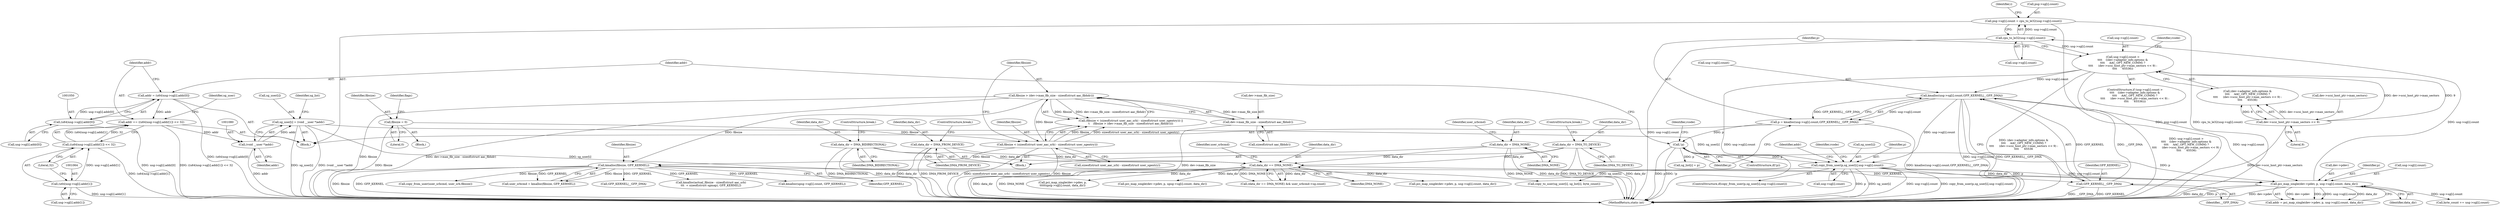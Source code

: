 digraph "0_linux_b4789b8e6be3151a955ade74872822f30e8cd914@array" {
"1001150" [label="(Call,psg->sg[i].count = cpu_to_le32(usg->sg[i].count))"];
"1001158" [label="(Call,cpu_to_le32(usg->sg[i].count))"];
"1001116" [label="(Call,pci_map_single(dev->pdev, p, usg->sg[i].count, data_dir))"];
"1001096" [label="(Call,copy_from_user(p,sg_user[i],usg->sg[i].count))"];
"1001039" [label="(Call,!p)"];
"1001025" [label="(Call,p = kmalloc(usg->sg[i].count,GFP_KERNEL|__GFP_DMA))"];
"1001027" [label="(Call,kmalloc(usg->sg[i].count,GFP_KERNEL|__GFP_DMA))"];
"1000995" [label="(Call,usg->sg[i].count >\n\t\t\t\t    ((dev->adapter_info.options &\n\t\t\t\t     AAC_OPT_NEW_COMM) ?\n\t\t\t\t      (dev->scsi_host_ptr->max_sectors << 9) :\n\t\t\t\t      65536))"];
"1001011" [label="(Call,dev->scsi_host_ptr->max_sectors << 9)"];
"1001035" [label="(Call,GFP_KERNEL|__GFP_DMA)"];
"1000254" [label="(Call,kmalloc(fibsize, GFP_KERNEL))"];
"1000238" [label="(Call,fibsize > (dev->max_fib_size - sizeof(struct aac_fibhdr)))"];
"1000231" [label="(Call,fibsize < (sizeof(struct user_aac_srb) - sizeof(struct user_sgentry)))"];
"1000136" [label="(Call,fibsize = 0)"];
"1000240" [label="(Call,dev->max_fib_size - sizeof(struct aac_fibhdr))"];
"1001075" [label="(Call,sg_user[i] = (void __user *)addr)"];
"1001079" [label="(Call,(void __user *)addr)"];
"1001060" [label="(Call,addr += ((u64)usg->sg[i].addr[1]) << 32)"];
"1001062" [label="(Call,((u64)usg->sg[i].addr[1]) << 32)"];
"1001063" [label="(Call,(u64)usg->sg[i].addr[1])"];
"1001047" [label="(Call,addr = (u64)usg->sg[i].addr[0])"];
"1001049" [label="(Call,(u64)usg->sg[i].addr[0])"];
"1000446" [label="(Call,data_dir == DMA_NONE)"];
"1000363" [label="(Call,data_dir = DMA_TO_DEVICE)"];
"1000367" [label="(Call,data_dir = DMA_BIDIRECTIONAL)"];
"1000372" [label="(Call,data_dir = DMA_FROM_DEVICE)"];
"1000377" [label="(Call,data_dir = DMA_NONE)"];
"1000363" [label="(Call,data_dir = DMA_TO_DEVICE)"];
"1000230" [label="(Call,(fibsize < (sizeof(struct user_aac_srb) - sizeof(struct user_sgentry))) ||\n\t    (fibsize > (dev->max_fib_size - sizeof(struct aac_fibhdr))))"];
"1001027" [label="(Call,kmalloc(usg->sg[i].count,GFP_KERNEL|__GFP_DMA))"];
"1000374" [label="(Identifier,DMA_FROM_DEVICE)"];
"1000994" [label="(ControlStructure,if (usg->sg[i].count >\n\t\t\t\t    ((dev->adapter_info.options &\n\t\t\t\t     AAC_OPT_NEW_COMM) ?\n\t\t\t\t      (dev->scsi_host_ptr->max_sectors << 9) :\n\t\t\t\t      65536)))"];
"1000370" [label="(ControlStructure,break;)"];
"1000232" [label="(Identifier,fibsize)"];
"1001039" [label="(Call,!p)"];
"1001063" [label="(Call,(u64)usg->sg[i].addr[1])"];
"1001011" [label="(Call,dev->scsi_host_ptr->max_sectors << 9)"];
"1000256" [label="(Identifier,GFP_KERNEL)"];
"1000141" [label="(Identifier,flags)"];
"1000267" [label="(Call,copy_from_user(user_srbcmd, user_srb,fibsize))"];
"1001065" [label="(Call,usg->sg[i].addr[1])"];
"1000377" [label="(Call,data_dir = DMA_NONE)"];
"1000373" [label="(Identifier,data_dir)"];
"1000375" [label="(ControlStructure,break;)"];
"1000252" [label="(Call,user_srbcmd = kmalloc(fibsize, GFP_KERNEL))"];
"1001115" [label="(Identifier,addr)"];
"1000990" [label="(Identifier,i)"];
"1001076" [label="(Call,sg_user[i])"];
"1001037" [label="(Identifier,__GFP_DMA)"];
"1000451" [label="(Identifier,user_srbcmd)"];
"1000384" [label="(Identifier,user_srbcmd)"];
"1000241" [label="(Call,dev->max_fib_size)"];
"1001110" [label="(Identifier,rcode)"];
"1000445" [label="(Call,(data_dir == DMA_NONE) && user_srbcmd->sg.count)"];
"1000553" [label="(Call,GFP_KERNEL|__GFP_DMA)"];
"1000137" [label="(Identifier,fibsize)"];
"1000231" [label="(Call,fibsize < (sizeof(struct user_aac_srb) - sizeof(struct user_sgentry)))"];
"1000239" [label="(Identifier,fibsize)"];
"1001151" [label="(Call,psg->sg[i].count)"];
"1000448" [label="(Identifier,DMA_NONE)"];
"1001117" [label="(Call,dev->pdev)"];
"1001047" [label="(Call,addr = (u64)usg->sg[i].addr[0])"];
"1001098" [label="(Call,sg_user[i])"];
"1000996" [label="(Call,usg->sg[i].count)"];
"1001021" [label="(Identifier,rcode)"];
"1001095" [label="(ControlStructure,if(copy_from_user(p,sg_user[i],usg->sg[i].count)))"];
"1000255" [label="(Identifier,fibsize)"];
"1001038" [label="(ControlStructure,if(!p))"];
"1000372" [label="(Call,data_dir = DMA_FROM_DEVICE)"];
"1000860" [label="(Call,pci_map_single(dev->pdev, p, usg->sg[i].count, data_dir))"];
"1001048" [label="(Identifier,addr)"];
"1001036" [label="(Identifier,GFP_KERNEL)"];
"1001062" [label="(Call,((u64)usg->sg[i].addr[1]) << 32)"];
"1001040" [label="(Identifier,p)"];
"1001079" [label="(Call,(void __user *)addr)"];
"1000367" [label="(Call,data_dir = DMA_BIDIRECTIONAL)"];
"1000240" [label="(Call,dev->max_fib_size - sizeof(struct aac_fibhdr))"];
"1001012" [label="(Call,dev->scsi_host_ptr->max_sectors)"];
"1000707" [label="(Call,kmalloc(actual_fibsize - sizeof(struct aac_srb)\n\t\t\t  + sizeof(struct sgmap), GFP_KERNEL))"];
"1001114" [label="(Call,addr = pci_map_single(dev->pdev, p, usg->sg[i].count, data_dir))"];
"1000369" [label="(Identifier,DMA_BIDIRECTIONAL)"];
"1001215" [label="(Call,kmalloc(upsg->sg[i].count, GFP_KERNEL))"];
"1001035" [label="(Call,GFP_KERNEL|__GFP_DMA)"];
"1000368" [label="(Identifier,data_dir)"];
"1001049" [label="(Call,(u64)usg->sg[i].addr[0])"];
"1001097" [label="(Identifier,p)"];
"1001003" [label="(Call,(dev->adapter_info.options &\n\t\t\t\t     AAC_OPT_NEW_COMM) ?\n\t\t\t\t      (dev->scsi_host_ptr->max_sectors << 9) :\n\t\t\t\t      65536)"];
"1000379" [label="(Identifier,DMA_NONE)"];
"1000361" [label="(Block,)"];
"1000244" [label="(Call,sizeof(struct aac_fibhdr))"];
"1000233" [label="(Call,sizeof(struct user_aac_srb) - sizeof(struct user_sgentry))"];
"1001150" [label="(Call,psg->sg[i].count = cpu_to_le32(usg->sg[i].count))"];
"1001158" [label="(Call,cpu_to_le32(usg->sg[i].count))"];
"1001060" [label="(Call,addr += ((u64)usg->sg[i].addr[1]) << 32)"];
"1000447" [label="(Identifier,data_dir)"];
"1001282" [label="(Call,pci_map_single(dev->pdev, p,\n\t\t\t\t\tupsg->sg[i].count, data_dir))"];
"1000378" [label="(Identifier,data_dir)"];
"1001025" [label="(Call,p = kmalloc(usg->sg[i].count,GFP_KERNEL|__GFP_DMA))"];
"1000446" [label="(Call,data_dir == DMA_NONE)"];
"1001051" [label="(Call,usg->sg[i].addr[0])"];
"1001028" [label="(Call,usg->sg[i].count)"];
"1001101" [label="(Call,usg->sg[i].count)"];
"1000238" [label="(Call,fibsize > (dev->max_fib_size - sizeof(struct aac_fibhdr)))"];
"1001159" [label="(Call,usg->sg[i].count)"];
"1001096" [label="(Call,copy_from_user(p,sg_user[i],usg->sg[i].count))"];
"1001017" [label="(Literal,9)"];
"1001081" [label="(Identifier,addr)"];
"1001084" [label="(Identifier,sg_list)"];
"1001074" [label="(Literal,32)"];
"1000136" [label="(Call,fibsize = 0)"];
"1001082" [label="(Call,sg_list[i] = p)"];
"1001075" [label="(Call,sg_user[i] = (void __user *)addr)"];
"1000118" [label="(Block,)"];
"1001424" [label="(Call,copy_to_user(sg_user[i], sg_list[i], byte_count))"];
"1000138" [label="(Literal,0)"];
"1001061" [label="(Identifier,addr)"];
"1000636" [label="(Call,pci_map_single(dev->pdev, p, upsg->sg[i].count, data_dir))"];
"1001120" [label="(Identifier,p)"];
"1001128" [label="(Identifier,data_dir)"];
"1001077" [label="(Identifier,sg_user)"];
"1000364" [label="(Identifier,data_dir)"];
"1001485" [label="(MethodReturn,static int)"];
"1000366" [label="(ControlStructure,break;)"];
"1001141" [label="(Call,byte_count += usg->sg[i].count)"];
"1001121" [label="(Call,usg->sg[i].count)"];
"1000254" [label="(Call,kmalloc(fibsize, GFP_KERNEL))"];
"1000365" [label="(Identifier,DMA_TO_DEVICE)"];
"1001043" [label="(Identifier,rcode)"];
"1000991" [label="(Block,)"];
"1000995" [label="(Call,usg->sg[i].count >\n\t\t\t\t    ((dev->adapter_info.options &\n\t\t\t\t     AAC_OPT_NEW_COMM) ?\n\t\t\t\t      (dev->scsi_host_ptr->max_sectors << 9) :\n\t\t\t\t      65536))"];
"1001026" [label="(Identifier,p)"];
"1001116" [label="(Call,pci_map_single(dev->pdev, p, usg->sg[i].count, data_dir))"];
"1001150" -> "1000991"  [label="AST: "];
"1001150" -> "1001158"  [label="CFG: "];
"1001151" -> "1001150"  [label="AST: "];
"1001158" -> "1001150"  [label="AST: "];
"1000990" -> "1001150"  [label="CFG: "];
"1001150" -> "1001485"  [label="DDG: psg->sg[i].count"];
"1001150" -> "1001485"  [label="DDG: cpu_to_le32(usg->sg[i].count)"];
"1001158" -> "1001150"  [label="DDG: usg->sg[i].count"];
"1001158" -> "1001159"  [label="CFG: "];
"1001159" -> "1001158"  [label="AST: "];
"1001158" -> "1001485"  [label="DDG: usg->sg[i].count"];
"1001158" -> "1000995"  [label="DDG: usg->sg[i].count"];
"1001116" -> "1001158"  [label="DDG: usg->sg[i].count"];
"1001116" -> "1001114"  [label="AST: "];
"1001116" -> "1001128"  [label="CFG: "];
"1001117" -> "1001116"  [label="AST: "];
"1001120" -> "1001116"  [label="AST: "];
"1001121" -> "1001116"  [label="AST: "];
"1001128" -> "1001116"  [label="AST: "];
"1001114" -> "1001116"  [label="CFG: "];
"1001116" -> "1001485"  [label="DDG: data_dir"];
"1001116" -> "1001485"  [label="DDG: p"];
"1001116" -> "1001485"  [label="DDG: dev->pdev"];
"1001116" -> "1001114"  [label="DDG: dev->pdev"];
"1001116" -> "1001114"  [label="DDG: p"];
"1001116" -> "1001114"  [label="DDG: usg->sg[i].count"];
"1001116" -> "1001114"  [label="DDG: data_dir"];
"1001096" -> "1001116"  [label="DDG: p"];
"1001096" -> "1001116"  [label="DDG: usg->sg[i].count"];
"1001039" -> "1001116"  [label="DDG: p"];
"1001027" -> "1001116"  [label="DDG: usg->sg[i].count"];
"1000446" -> "1001116"  [label="DDG: data_dir"];
"1001116" -> "1001141"  [label="DDG: usg->sg[i].count"];
"1001096" -> "1001095"  [label="AST: "];
"1001096" -> "1001101"  [label="CFG: "];
"1001097" -> "1001096"  [label="AST: "];
"1001098" -> "1001096"  [label="AST: "];
"1001101" -> "1001096"  [label="AST: "];
"1001110" -> "1001096"  [label="CFG: "];
"1001115" -> "1001096"  [label="CFG: "];
"1001096" -> "1001485"  [label="DDG: p"];
"1001096" -> "1001485"  [label="DDG: sg_user[i]"];
"1001096" -> "1001485"  [label="DDG: usg->sg[i].count"];
"1001096" -> "1001485"  [label="DDG: copy_from_user(p,sg_user[i],usg->sg[i].count)"];
"1001039" -> "1001096"  [label="DDG: p"];
"1001075" -> "1001096"  [label="DDG: sg_user[i]"];
"1001027" -> "1001096"  [label="DDG: usg->sg[i].count"];
"1001096" -> "1001424"  [label="DDG: sg_user[i]"];
"1001039" -> "1001038"  [label="AST: "];
"1001039" -> "1001040"  [label="CFG: "];
"1001040" -> "1001039"  [label="AST: "];
"1001043" -> "1001039"  [label="CFG: "];
"1001048" -> "1001039"  [label="CFG: "];
"1001039" -> "1001485"  [label="DDG: p"];
"1001039" -> "1001485"  [label="DDG: !p"];
"1001025" -> "1001039"  [label="DDG: p"];
"1001039" -> "1001082"  [label="DDG: p"];
"1001025" -> "1000991"  [label="AST: "];
"1001025" -> "1001027"  [label="CFG: "];
"1001026" -> "1001025"  [label="AST: "];
"1001027" -> "1001025"  [label="AST: "];
"1001040" -> "1001025"  [label="CFG: "];
"1001025" -> "1001485"  [label="DDG: kmalloc(usg->sg[i].count,GFP_KERNEL|__GFP_DMA)"];
"1001027" -> "1001025"  [label="DDG: usg->sg[i].count"];
"1001027" -> "1001025"  [label="DDG: GFP_KERNEL|__GFP_DMA"];
"1001027" -> "1001035"  [label="CFG: "];
"1001028" -> "1001027"  [label="AST: "];
"1001035" -> "1001027"  [label="AST: "];
"1001027" -> "1001485"  [label="DDG: usg->sg[i].count"];
"1001027" -> "1001485"  [label="DDG: GFP_KERNEL|__GFP_DMA"];
"1000995" -> "1001027"  [label="DDG: usg->sg[i].count"];
"1001035" -> "1001027"  [label="DDG: GFP_KERNEL"];
"1001035" -> "1001027"  [label="DDG: __GFP_DMA"];
"1000995" -> "1000994"  [label="AST: "];
"1000995" -> "1001003"  [label="CFG: "];
"1000996" -> "1000995"  [label="AST: "];
"1001003" -> "1000995"  [label="AST: "];
"1001021" -> "1000995"  [label="CFG: "];
"1001026" -> "1000995"  [label="CFG: "];
"1000995" -> "1001485"  [label="DDG: usg->sg[i].count"];
"1000995" -> "1001485"  [label="DDG: (dev->adapter_info.options &\n\t\t\t\t     AAC_OPT_NEW_COMM) ?\n\t\t\t\t      (dev->scsi_host_ptr->max_sectors << 9) :\n\t\t\t\t      65536"];
"1000995" -> "1001485"  [label="DDG: usg->sg[i].count >\n\t\t\t\t    ((dev->adapter_info.options &\n\t\t\t\t     AAC_OPT_NEW_COMM) ?\n\t\t\t\t      (dev->scsi_host_ptr->max_sectors << 9) :\n\t\t\t\t      65536)"];
"1001011" -> "1000995"  [label="DDG: dev->scsi_host_ptr->max_sectors"];
"1001011" -> "1000995"  [label="DDG: 9"];
"1001011" -> "1001003"  [label="AST: "];
"1001011" -> "1001017"  [label="CFG: "];
"1001012" -> "1001011"  [label="AST: "];
"1001017" -> "1001011"  [label="AST: "];
"1001003" -> "1001011"  [label="CFG: "];
"1001011" -> "1001485"  [label="DDG: dev->scsi_host_ptr->max_sectors"];
"1001011" -> "1001003"  [label="DDG: dev->scsi_host_ptr->max_sectors"];
"1001011" -> "1001003"  [label="DDG: 9"];
"1001035" -> "1001037"  [label="CFG: "];
"1001036" -> "1001035"  [label="AST: "];
"1001037" -> "1001035"  [label="AST: "];
"1001035" -> "1001485"  [label="DDG: GFP_KERNEL"];
"1001035" -> "1001485"  [label="DDG: __GFP_DMA"];
"1000254" -> "1001035"  [label="DDG: GFP_KERNEL"];
"1000254" -> "1000252"  [label="AST: "];
"1000254" -> "1000256"  [label="CFG: "];
"1000255" -> "1000254"  [label="AST: "];
"1000256" -> "1000254"  [label="AST: "];
"1000252" -> "1000254"  [label="CFG: "];
"1000254" -> "1001485"  [label="DDG: fibsize"];
"1000254" -> "1001485"  [label="DDG: GFP_KERNEL"];
"1000254" -> "1000252"  [label="DDG: fibsize"];
"1000254" -> "1000252"  [label="DDG: GFP_KERNEL"];
"1000238" -> "1000254"  [label="DDG: fibsize"];
"1000231" -> "1000254"  [label="DDG: fibsize"];
"1000254" -> "1000267"  [label="DDG: fibsize"];
"1000254" -> "1000553"  [label="DDG: GFP_KERNEL"];
"1000254" -> "1000707"  [label="DDG: GFP_KERNEL"];
"1000254" -> "1001215"  [label="DDG: GFP_KERNEL"];
"1000238" -> "1000230"  [label="AST: "];
"1000238" -> "1000240"  [label="CFG: "];
"1000239" -> "1000238"  [label="AST: "];
"1000240" -> "1000238"  [label="AST: "];
"1000230" -> "1000238"  [label="CFG: "];
"1000238" -> "1001485"  [label="DDG: fibsize"];
"1000238" -> "1001485"  [label="DDG: dev->max_fib_size - sizeof(struct aac_fibhdr)"];
"1000238" -> "1000230"  [label="DDG: fibsize"];
"1000238" -> "1000230"  [label="DDG: dev->max_fib_size - sizeof(struct aac_fibhdr)"];
"1000231" -> "1000238"  [label="DDG: fibsize"];
"1000240" -> "1000238"  [label="DDG: dev->max_fib_size"];
"1000231" -> "1000230"  [label="AST: "];
"1000231" -> "1000233"  [label="CFG: "];
"1000232" -> "1000231"  [label="AST: "];
"1000233" -> "1000231"  [label="AST: "];
"1000239" -> "1000231"  [label="CFG: "];
"1000230" -> "1000231"  [label="CFG: "];
"1000231" -> "1001485"  [label="DDG: sizeof(struct user_aac_srb) - sizeof(struct user_sgentry)"];
"1000231" -> "1001485"  [label="DDG: fibsize"];
"1000231" -> "1000230"  [label="DDG: fibsize"];
"1000231" -> "1000230"  [label="DDG: sizeof(struct user_aac_srb) - sizeof(struct user_sgentry)"];
"1000136" -> "1000231"  [label="DDG: fibsize"];
"1000136" -> "1000118"  [label="AST: "];
"1000136" -> "1000138"  [label="CFG: "];
"1000137" -> "1000136"  [label="AST: "];
"1000138" -> "1000136"  [label="AST: "];
"1000141" -> "1000136"  [label="CFG: "];
"1000136" -> "1001485"  [label="DDG: fibsize"];
"1000240" -> "1000244"  [label="CFG: "];
"1000241" -> "1000240"  [label="AST: "];
"1000244" -> "1000240"  [label="AST: "];
"1000240" -> "1001485"  [label="DDG: dev->max_fib_size"];
"1001075" -> "1000991"  [label="AST: "];
"1001075" -> "1001079"  [label="CFG: "];
"1001076" -> "1001075"  [label="AST: "];
"1001079" -> "1001075"  [label="AST: "];
"1001084" -> "1001075"  [label="CFG: "];
"1001075" -> "1001485"  [label="DDG: sg_user[i]"];
"1001075" -> "1001485"  [label="DDG: (void __user *)addr"];
"1001079" -> "1001075"  [label="DDG: addr"];
"1001075" -> "1001424"  [label="DDG: sg_user[i]"];
"1001079" -> "1001081"  [label="CFG: "];
"1001080" -> "1001079"  [label="AST: "];
"1001081" -> "1001079"  [label="AST: "];
"1001079" -> "1001485"  [label="DDG: addr"];
"1001060" -> "1001079"  [label="DDG: addr"];
"1001060" -> "1000991"  [label="AST: "];
"1001060" -> "1001062"  [label="CFG: "];
"1001061" -> "1001060"  [label="AST: "];
"1001062" -> "1001060"  [label="AST: "];
"1001077" -> "1001060"  [label="CFG: "];
"1001060" -> "1001485"  [label="DDG: ((u64)usg->sg[i].addr[1]) << 32"];
"1001062" -> "1001060"  [label="DDG: (u64)usg->sg[i].addr[1]"];
"1001062" -> "1001060"  [label="DDG: 32"];
"1001047" -> "1001060"  [label="DDG: addr"];
"1001062" -> "1001074"  [label="CFG: "];
"1001063" -> "1001062"  [label="AST: "];
"1001074" -> "1001062"  [label="AST: "];
"1001062" -> "1001485"  [label="DDG: (u64)usg->sg[i].addr[1]"];
"1001063" -> "1001062"  [label="DDG: usg->sg[i].addr[1]"];
"1001063" -> "1001065"  [label="CFG: "];
"1001064" -> "1001063"  [label="AST: "];
"1001065" -> "1001063"  [label="AST: "];
"1001074" -> "1001063"  [label="CFG: "];
"1001063" -> "1001485"  [label="DDG: usg->sg[i].addr[1]"];
"1001047" -> "1000991"  [label="AST: "];
"1001047" -> "1001049"  [label="CFG: "];
"1001048" -> "1001047"  [label="AST: "];
"1001049" -> "1001047"  [label="AST: "];
"1001061" -> "1001047"  [label="CFG: "];
"1001047" -> "1001485"  [label="DDG: (u64)usg->sg[i].addr[0]"];
"1001049" -> "1001047"  [label="DDG: usg->sg[i].addr[0]"];
"1001049" -> "1001051"  [label="CFG: "];
"1001050" -> "1001049"  [label="AST: "];
"1001051" -> "1001049"  [label="AST: "];
"1001049" -> "1001485"  [label="DDG: usg->sg[i].addr[0]"];
"1000446" -> "1000445"  [label="AST: "];
"1000446" -> "1000448"  [label="CFG: "];
"1000447" -> "1000446"  [label="AST: "];
"1000448" -> "1000446"  [label="AST: "];
"1000451" -> "1000446"  [label="CFG: "];
"1000445" -> "1000446"  [label="CFG: "];
"1000446" -> "1001485"  [label="DDG: data_dir"];
"1000446" -> "1001485"  [label="DDG: DMA_NONE"];
"1000446" -> "1000445"  [label="DDG: data_dir"];
"1000446" -> "1000445"  [label="DDG: DMA_NONE"];
"1000363" -> "1000446"  [label="DDG: data_dir"];
"1000367" -> "1000446"  [label="DDG: data_dir"];
"1000372" -> "1000446"  [label="DDG: data_dir"];
"1000377" -> "1000446"  [label="DDG: data_dir"];
"1000446" -> "1000636"  [label="DDG: data_dir"];
"1000446" -> "1000860"  [label="DDG: data_dir"];
"1000446" -> "1001282"  [label="DDG: data_dir"];
"1000363" -> "1000361"  [label="AST: "];
"1000363" -> "1000365"  [label="CFG: "];
"1000364" -> "1000363"  [label="AST: "];
"1000365" -> "1000363"  [label="AST: "];
"1000366" -> "1000363"  [label="CFG: "];
"1000363" -> "1001485"  [label="DDG: DMA_TO_DEVICE"];
"1000363" -> "1001485"  [label="DDG: data_dir"];
"1000367" -> "1000361"  [label="AST: "];
"1000367" -> "1000369"  [label="CFG: "];
"1000368" -> "1000367"  [label="AST: "];
"1000369" -> "1000367"  [label="AST: "];
"1000370" -> "1000367"  [label="CFG: "];
"1000367" -> "1001485"  [label="DDG: DMA_BIDIRECTIONAL"];
"1000367" -> "1001485"  [label="DDG: data_dir"];
"1000372" -> "1000361"  [label="AST: "];
"1000372" -> "1000374"  [label="CFG: "];
"1000373" -> "1000372"  [label="AST: "];
"1000374" -> "1000372"  [label="AST: "];
"1000375" -> "1000372"  [label="CFG: "];
"1000372" -> "1001485"  [label="DDG: data_dir"];
"1000372" -> "1001485"  [label="DDG: DMA_FROM_DEVICE"];
"1000377" -> "1000361"  [label="AST: "];
"1000377" -> "1000379"  [label="CFG: "];
"1000378" -> "1000377"  [label="AST: "];
"1000379" -> "1000377"  [label="AST: "];
"1000384" -> "1000377"  [label="CFG: "];
"1000377" -> "1001485"  [label="DDG: DMA_NONE"];
"1000377" -> "1001485"  [label="DDG: data_dir"];
}
